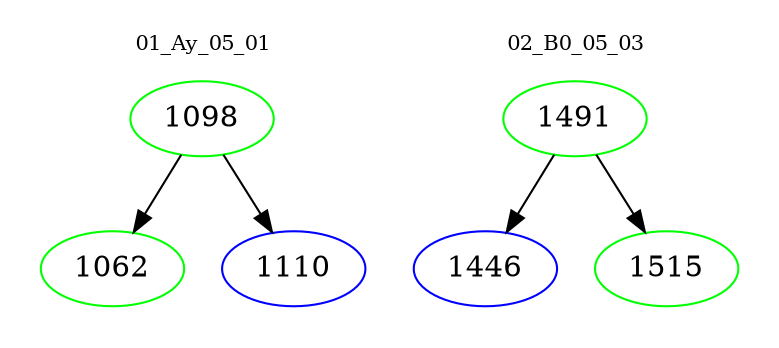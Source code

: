 digraph{
subgraph cluster_0 {
color = white
label = "01_Ay_05_01";
fontsize=10;
T0_1098 [label="1098", color="green"]
T0_1098 -> T0_1062 [color="black"]
T0_1062 [label="1062", color="green"]
T0_1098 -> T0_1110 [color="black"]
T0_1110 [label="1110", color="blue"]
}
subgraph cluster_1 {
color = white
label = "02_B0_05_03";
fontsize=10;
T1_1491 [label="1491", color="green"]
T1_1491 -> T1_1446 [color="black"]
T1_1446 [label="1446", color="blue"]
T1_1491 -> T1_1515 [color="black"]
T1_1515 [label="1515", color="green"]
}
}
